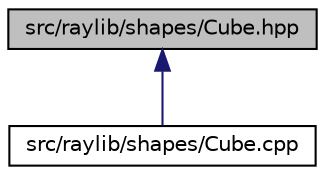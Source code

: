 digraph "src/raylib/shapes/Cube.hpp"
{
 // LATEX_PDF_SIZE
  edge [fontname="Helvetica",fontsize="10",labelfontname="Helvetica",labelfontsize="10"];
  node [fontname="Helvetica",fontsize="10",shape=record];
  Node1 [label="src/raylib/shapes/Cube.hpp",height=0.2,width=0.4,color="black", fillcolor="grey75", style="filled", fontcolor="black",tooltip=" "];
  Node1 -> Node2 [dir="back",color="midnightblue",fontsize="10",style="solid",fontname="Helvetica"];
  Node2 [label="src/raylib/shapes/Cube.cpp",height=0.2,width=0.4,color="black", fillcolor="white", style="filled",URL="$_cube_8cpp.html",tooltip=" "];
}
